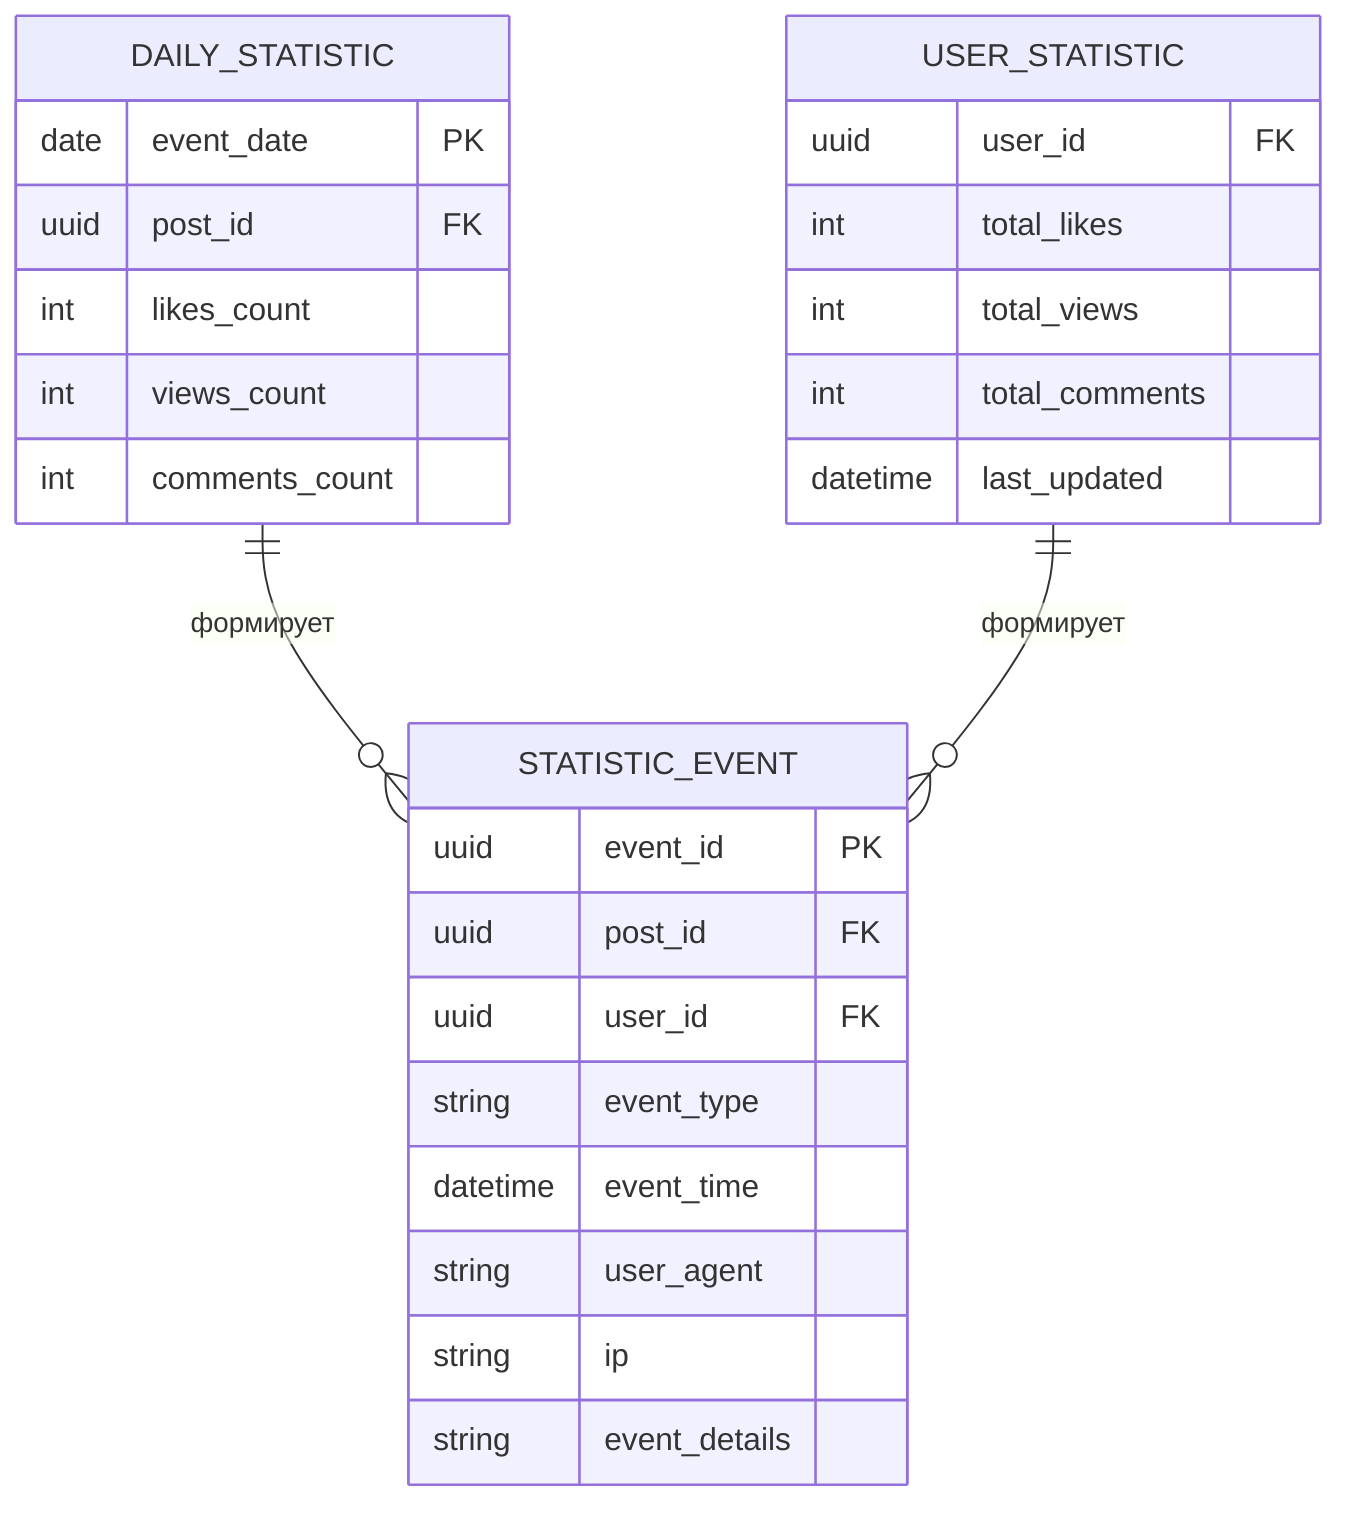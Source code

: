 erDiagram
STATISTIC_EVENT {
    uuid event_id PK
    uuid post_id FK
    uuid user_id FK
    string event_type
    datetime event_time
    string user_agent
    string ip
    string event_details
}

DAILY_STATISTIC {
    date event_date PK
    uuid post_id FK
    int likes_count
    int views_count
    int comments_count
}

USER_STATISTIC {
    uuid user_id FK
    int total_likes
    int total_views
    int total_comments
    datetime last_updated
}

DAILY_STATISTIC ||--o{ STATISTIC_EVENT : "формирует"
USER_STATISTIC ||--o{ STATISTIC_EVENT : "формирует"